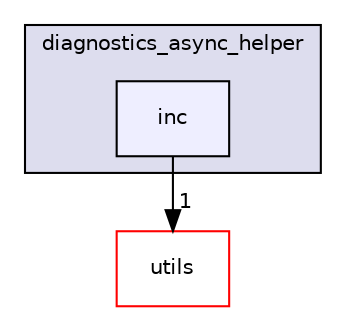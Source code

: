 digraph "src/diagnostics_component/diagnostics_async_helper/inc" {
  compound=true
  node [ fontsize="10", fontname="Helvetica"];
  edge [ labelfontsize="10", labelfontname="Helvetica"];
  subgraph clusterdir_a833d18e72727eb02c87cdac8f3a8703 {
    graph [ bgcolor="#ddddee", pencolor="black", label="diagnostics_async_helper" fontname="Helvetica", fontsize="10", URL="dir_a833d18e72727eb02c87cdac8f3a8703.html"]
  dir_01c22604ca1c8a1bb9f4607cf4c6cb6e [shape=box, label="inc", style="filled", fillcolor="#eeeeff", pencolor="black", URL="dir_01c22604ca1c8a1bb9f4607cf4c6cb6e.html"];
  }
  dir_313caf1132e152dd9b58bea13a4052ca [shape=box label="utils" fillcolor="white" style="filled" color="red" URL="dir_313caf1132e152dd9b58bea13a4052ca.html"];
  dir_01c22604ca1c8a1bb9f4607cf4c6cb6e->dir_313caf1132e152dd9b58bea13a4052ca [headlabel="1", labeldistance=1.5 headhref="dir_000052_000154.html"];
}
